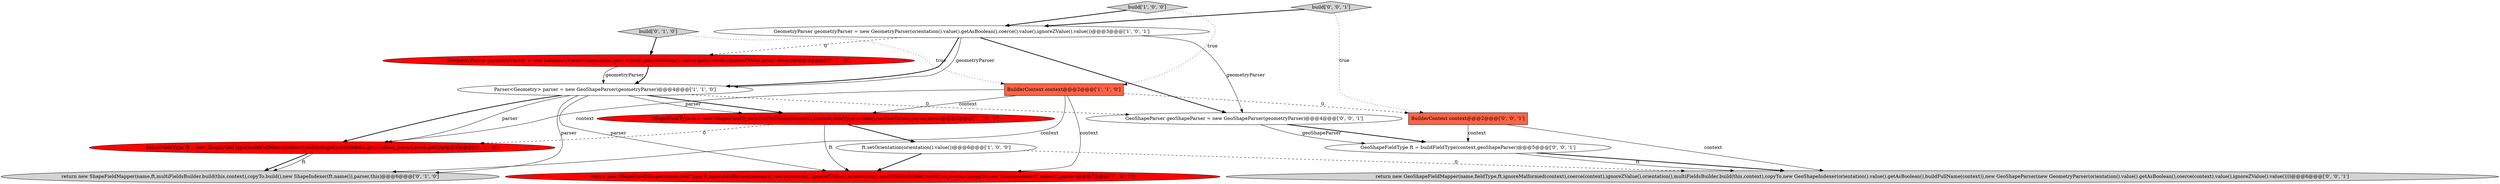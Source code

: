 digraph {
7 [style = filled, label = "return new ShapeFieldMapper(name,ft,multiFieldsBuilder.build(this,context),copyTo.build(),new ShapeIndexer(ft.name()),parser,this)@@@6@@@['0', '1', '0']", fillcolor = lightgray, shape = ellipse image = "AAA0AAABBB2BBB"];
1 [style = filled, label = "BuilderContext context@@@2@@@['1', '1', '0']", fillcolor = tomato, shape = box image = "AAA0AAABBB1BBB"];
9 [style = filled, label = "ShapeFieldType ft = new ShapeFieldType(buildFullName(context),indexed.get(),orientation.get().value(),parser,meta.get())@@@5@@@['0', '1', '0']", fillcolor = red, shape = ellipse image = "AAA1AAABBB2BBB"];
8 [style = filled, label = "build['0', '1', '0']", fillcolor = lightgray, shape = diamond image = "AAA0AAABBB2BBB"];
12 [style = filled, label = "GeoShapeParser geoShapeParser = new GeoShapeParser(geometryParser)@@@4@@@['0', '0', '1']", fillcolor = white, shape = ellipse image = "AAA0AAABBB3BBB"];
13 [style = filled, label = "build['0', '0', '1']", fillcolor = lightgray, shape = diamond image = "AAA0AAABBB3BBB"];
10 [style = filled, label = "GeometryParser geometryParser = new GeometryParser(orientation.get().value().getAsBoolean(),coerce.get().value(),ignoreZValue.get().value())@@@3@@@['0', '1', '0']", fillcolor = red, shape = ellipse image = "AAA1AAABBB2BBB"];
6 [style = filled, label = "GeometryParser geometryParser = new GeometryParser(orientation().value().getAsBoolean(),coerce().value(),ignoreZValue().value())@@@3@@@['1', '0', '1']", fillcolor = white, shape = ellipse image = "AAA0AAABBB1BBB"];
11 [style = filled, label = "BuilderContext context@@@2@@@['0', '0', '1']", fillcolor = tomato, shape = box image = "AAA0AAABBB3BBB"];
5 [style = filled, label = "ShapeFieldType ft = new ShapeFieldType(buildFullName(context),indexed,fieldType.stored(),hasDocValues,parser,meta)@@@5@@@['1', '0', '0']", fillcolor = red, shape = ellipse image = "AAA1AAABBB1BBB"];
15 [style = filled, label = "GeoShapeFieldType ft = buildFieldType(context,geoShapeParser)@@@5@@@['0', '0', '1']", fillcolor = white, shape = ellipse image = "AAA0AAABBB3BBB"];
14 [style = filled, label = "return new GeoShapeFieldMapper(name,fieldType,ft,ignoreMalformed(context),coerce(context),ignoreZValue(),orientation(),multiFieldsBuilder.build(this,context),copyTo,new GeoShapeIndexer(orientation().value().getAsBoolean(),buildFullName(context)),new GeoShapeParser(new GeometryParser(orientation().value().getAsBoolean(),coerce(context).value(),ignoreZValue().value())))@@@6@@@['0', '0', '1']", fillcolor = lightgray, shape = ellipse image = "AAA0AAABBB3BBB"];
0 [style = filled, label = "ft.setOrientation(orientation().value())@@@6@@@['1', '0', '0']", fillcolor = white, shape = ellipse image = "AAA0AAABBB1BBB"];
2 [style = filled, label = "return new ShapeFieldMapper(name,fieldType,ft,ignoreMalformed(context),coerce(context),ignoreZValue(),orientation(),multiFieldsBuilder.build(this,context),copyTo,new ShapeIndexer(ft.name()),parser)@@@7@@@['1', '0', '0']", fillcolor = red, shape = ellipse image = "AAA1AAABBB1BBB"];
4 [style = filled, label = "build['1', '0', '0']", fillcolor = lightgray, shape = diamond image = "AAA0AAABBB1BBB"];
3 [style = filled, label = "Parser<Geometry> parser = new GeoShapeParser(geometryParser)@@@4@@@['1', '1', '0']", fillcolor = white, shape = ellipse image = "AAA0AAABBB1BBB"];
10->3 [style = solid, label="geometryParser"];
1->2 [style = solid, label="context"];
6->3 [style = bold, label=""];
8->10 [style = bold, label=""];
1->9 [style = solid, label="context"];
15->14 [style = bold, label=""];
4->1 [style = dotted, label="true"];
4->6 [style = bold, label=""];
0->2 [style = bold, label=""];
6->3 [style = solid, label="geometryParser"];
12->15 [style = bold, label=""];
11->15 [style = solid, label="context"];
10->3 [style = bold, label=""];
5->9 [style = dashed, label="0"];
1->7 [style = solid, label="context"];
1->5 [style = solid, label="context"];
9->7 [style = bold, label=""];
6->10 [style = dashed, label="0"];
3->9 [style = solid, label="parser"];
11->14 [style = solid, label="context"];
3->9 [style = bold, label=""];
8->1 [style = dotted, label="true"];
0->14 [style = dashed, label="0"];
3->2 [style = solid, label="parser"];
3->5 [style = bold, label=""];
3->12 [style = dashed, label="0"];
15->14 [style = solid, label="ft"];
5->0 [style = bold, label=""];
1->11 [style = dashed, label="0"];
3->5 [style = solid, label="parser"];
9->7 [style = solid, label="ft"];
3->7 [style = solid, label="parser"];
13->11 [style = dotted, label="true"];
12->15 [style = solid, label="geoShapeParser"];
13->6 [style = bold, label=""];
6->12 [style = solid, label="geometryParser"];
5->2 [style = solid, label="ft"];
6->12 [style = bold, label=""];
}
